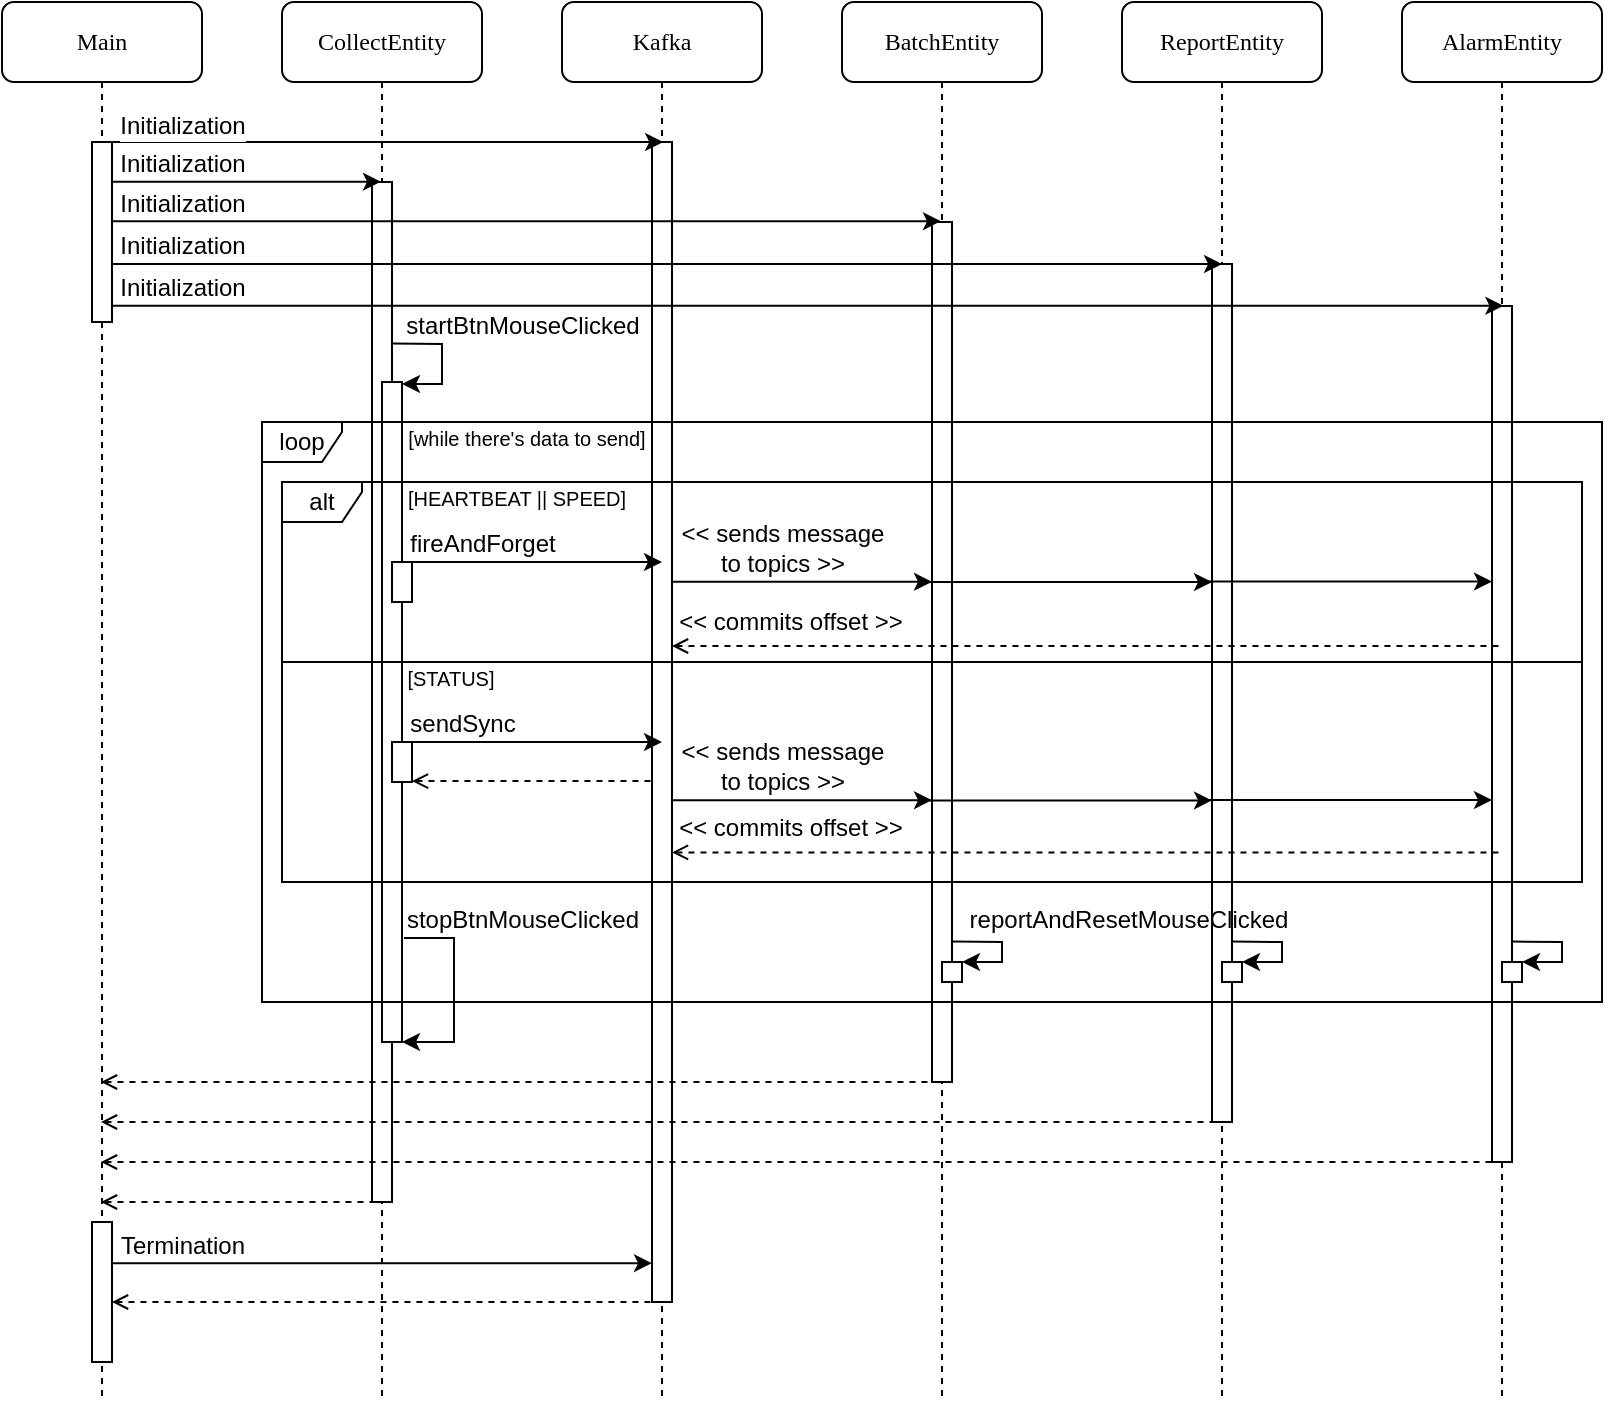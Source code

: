 <mxfile version="12.9.14" type="device"><diagram name="Page-1" id="13e1069c-82ec-6db2-03f1-153e76fe0fe0"><mxGraphModel dx="1346" dy="853" grid="1" gridSize="10" guides="1" tooltips="1" connect="1" arrows="1" fold="1" page="1" pageScale="1" pageWidth="1100" pageHeight="850" background="#ffffff" math="0" shadow="0"><root><mxCell id="0"/><mxCell id="1" parent="0"/><mxCell id="4a1-ibxhv5awz40daSbl-135" value="CollectEntity" style="shape=umlLifeline;perimeter=lifelinePerimeter;whiteSpace=wrap;html=1;container=1;collapsible=0;recursiveResize=0;outlineConnect=0;rounded=1;shadow=0;comic=0;labelBackgroundColor=none;strokeWidth=1;fontFamily=Verdana;fontSize=12;align=center;" parent="1" vertex="1"><mxGeometry x="140" width="100" height="700" as="geometry"/></mxCell><mxCell id="4a1-ibxhv5awz40daSbl-139" value="" style="html=1;points=[];perimeter=orthogonalPerimeter;rounded=0;shadow=0;comic=0;labelBackgroundColor=none;strokeWidth=1;fontFamily=Verdana;fontSize=12;align=center;" parent="4a1-ibxhv5awz40daSbl-135" vertex="1"><mxGeometry x="45" y="90" width="10" height="510" as="geometry"/></mxCell><mxCell id="7baba1c4bc27f4b0-8" value="Main" style="shape=umlLifeline;perimeter=lifelinePerimeter;whiteSpace=wrap;html=1;container=1;collapsible=0;recursiveResize=0;outlineConnect=0;rounded=1;shadow=0;comic=0;labelBackgroundColor=none;strokeWidth=1;fontFamily=Verdana;fontSize=12;align=center;" parent="1" vertex="1"><mxGeometry width="100" height="700" as="geometry"/></mxCell><mxCell id="7baba1c4bc27f4b0-9" value="" style="html=1;points=[];perimeter=orthogonalPerimeter;rounded=0;shadow=0;comic=0;labelBackgroundColor=none;strokeWidth=1;fontFamily=Verdana;fontSize=12;align=center;" parent="7baba1c4bc27f4b0-8" vertex="1"><mxGeometry x="45" y="610" width="10" height="70" as="geometry"/></mxCell><mxCell id="TXCffxyCxp8v8nEO5XH9-106" value="" style="html=1;points=[];perimeter=orthogonalPerimeter;rounded=0;shadow=0;comic=0;labelBackgroundColor=none;strokeWidth=1;fontFamily=Verdana;fontSize=12;align=center;" vertex="1" parent="7baba1c4bc27f4b0-8"><mxGeometry x="45" y="70" width="10" height="90" as="geometry"/></mxCell><mxCell id="V5M1DHcLQwdh3jE3gI5y-17" style="edgeStyle=none;rounded=0;orthogonalLoop=1;jettySize=auto;html=1;entryX=1;entryY=0.174;entryDx=0;entryDy=0;entryPerimeter=0;dashed=1;" parent="1" edge="1"><mxGeometry relative="1" as="geometry"><mxPoint x="290" y="240.02" as="targetPoint"/><Array as="points"><mxPoint x="440" y="240"/></Array></mxGeometry></mxCell><mxCell id="4a1-ibxhv5awz40daSbl-137" value="BatchEntity" style="shape=umlLifeline;perimeter=lifelinePerimeter;whiteSpace=wrap;html=1;container=1;collapsible=0;recursiveResize=0;outlineConnect=0;rounded=1;shadow=0;comic=0;labelBackgroundColor=none;strokeWidth=1;fontFamily=Verdana;fontSize=12;align=center;" parent="1" vertex="1"><mxGeometry x="420" width="100" height="700" as="geometry"/></mxCell><mxCell id="4a1-ibxhv5awz40daSbl-142" value="" style="html=1;points=[];perimeter=orthogonalPerimeter;rounded=0;shadow=0;comic=0;labelBackgroundColor=none;strokeWidth=1;fontFamily=Verdana;fontSize=12;align=center;" parent="4a1-ibxhv5awz40daSbl-137" vertex="1"><mxGeometry x="45" y="110" width="10" height="430" as="geometry"/></mxCell><mxCell id="4a1-ibxhv5awz40daSbl-140" style="edgeStyle=none;rounded=0;orthogonalLoop=1;jettySize=auto;html=1;" parent="1" edge="1"><mxGeometry relative="1" as="geometry"><mxPoint x="55" y="89.82" as="sourcePoint"/><mxPoint x="189.5" y="89.82" as="targetPoint"/></mxGeometry></mxCell><mxCell id="4a1-ibxhv5awz40daSbl-141" value="Initialization" style="text;html=1;align=center;verticalAlign=middle;resizable=0;points=[];labelBackgroundColor=#ffffff;" parent="4a1-ibxhv5awz40daSbl-140" vertex="1" connectable="0"><mxGeometry x="0.254" y="-3" relative="1" as="geometry"><mxPoint x="-49.81" y="-11.82" as="offset"/></mxGeometry></mxCell><mxCell id="TXCffxyCxp8v8nEO5XH9-2" value="AlarmEntity" style="shape=umlLifeline;perimeter=lifelinePerimeter;whiteSpace=wrap;html=1;container=1;collapsible=0;recursiveResize=0;outlineConnect=0;rounded=1;shadow=0;comic=0;labelBackgroundColor=none;strokeWidth=1;fontFamily=Verdana;fontSize=12;align=center;" vertex="1" parent="1"><mxGeometry x="700" width="100" height="700" as="geometry"/></mxCell><mxCell id="TXCffxyCxp8v8nEO5XH9-3" value="" style="html=1;points=[];perimeter=orthogonalPerimeter;rounded=0;shadow=0;comic=0;labelBackgroundColor=none;strokeWidth=1;fontFamily=Verdana;fontSize=12;align=center;" vertex="1" parent="TXCffxyCxp8v8nEO5XH9-2"><mxGeometry x="45" y="152" width="10" height="428" as="geometry"/></mxCell><mxCell id="TXCffxyCxp8v8nEO5XH9-4" value="ReportEntity" style="shape=umlLifeline;perimeter=lifelinePerimeter;whiteSpace=wrap;html=1;container=1;collapsible=0;recursiveResize=0;outlineConnect=0;rounded=1;shadow=0;comic=0;labelBackgroundColor=none;strokeWidth=1;fontFamily=Verdana;fontSize=12;align=center;" vertex="1" parent="1"><mxGeometry x="560" width="100" height="700" as="geometry"/></mxCell><mxCell id="TXCffxyCxp8v8nEO5XH9-5" value="" style="html=1;points=[];perimeter=orthogonalPerimeter;rounded=0;shadow=0;comic=0;labelBackgroundColor=none;strokeWidth=1;fontFamily=Verdana;fontSize=12;align=center;" vertex="1" parent="TXCffxyCxp8v8nEO5XH9-4"><mxGeometry x="45" y="131" width="10" height="429" as="geometry"/></mxCell><mxCell id="TXCffxyCxp8v8nEO5XH9-14" value="Kafka" style="shape=umlLifeline;perimeter=lifelinePerimeter;whiteSpace=wrap;html=1;container=1;collapsible=0;recursiveResize=0;outlineConnect=0;rounded=1;shadow=0;comic=0;labelBackgroundColor=none;strokeWidth=1;fontFamily=Verdana;fontSize=12;align=center;" vertex="1" parent="1"><mxGeometry x="280" width="100" height="700" as="geometry"/></mxCell><mxCell id="TXCffxyCxp8v8nEO5XH9-15" value="" style="html=1;points=[];perimeter=orthogonalPerimeter;rounded=0;shadow=0;comic=0;labelBackgroundColor=none;strokeWidth=1;fontFamily=Verdana;fontSize=12;align=center;" vertex="1" parent="TXCffxyCxp8v8nEO5XH9-14"><mxGeometry x="45" y="70" width="10" height="580" as="geometry"/></mxCell><mxCell id="TXCffxyCxp8v8nEO5XH9-16" style="edgeStyle=none;rounded=0;orthogonalLoop=1;jettySize=auto;html=1;exitX=1.029;exitY=0.08;exitDx=0;exitDy=0;exitPerimeter=0;" edge="1" parent="1" target="TXCffxyCxp8v8nEO5XH9-20"><mxGeometry relative="1" as="geometry"><mxPoint x="195.29" y="170.8" as="sourcePoint"/><mxPoint x="250" y="231" as="targetPoint"/><Array as="points"><mxPoint x="220" y="171"/><mxPoint x="220" y="191"/></Array></mxGeometry></mxCell><mxCell id="TXCffxyCxp8v8nEO5XH9-17" value="startBtnMouseClicked" style="text;html=1;align=center;verticalAlign=middle;resizable=0;points=[];labelBackgroundColor=#ffffff;" vertex="1" connectable="0" parent="TXCffxyCxp8v8nEO5XH9-16"><mxGeometry x="0.254" y="-3" relative="1" as="geometry"><mxPoint x="43" y="-24.77" as="offset"/></mxGeometry></mxCell><mxCell id="TXCffxyCxp8v8nEO5XH9-29" style="edgeStyle=none;rounded=0;orthogonalLoop=1;jettySize=auto;html=1;entryX=0.56;entryY=0;entryDx=0;entryDy=0;entryPerimeter=0;" edge="1" parent="1" source="7baba1c4bc27f4b0-8" target="TXCffxyCxp8v8nEO5XH9-15"><mxGeometry relative="1" as="geometry"><mxPoint x="55.5" y="70" as="sourcePoint"/><mxPoint x="190" y="70.0" as="targetPoint"/></mxGeometry></mxCell><mxCell id="TXCffxyCxp8v8nEO5XH9-30" value="Initialization" style="text;html=1;align=center;verticalAlign=middle;resizable=0;points=[];labelBackgroundColor=#ffffff;" vertex="1" connectable="0" parent="TXCffxyCxp8v8nEO5XH9-29"><mxGeometry x="0.254" y="-3" relative="1" as="geometry"><mxPoint x="-136.1" y="-11" as="offset"/></mxGeometry></mxCell><mxCell id="TXCffxyCxp8v8nEO5XH9-12" style="edgeStyle=none;rounded=0;orthogonalLoop=1;jettySize=auto;html=1;entryX=0.569;entryY=0.001;entryDx=0;entryDy=0;entryPerimeter=0;" edge="1" parent="1"><mxGeometry relative="1" as="geometry"><mxPoint x="55" y="151.87" as="sourcePoint"/><mxPoint x="750.69" y="151.87" as="targetPoint"/></mxGeometry></mxCell><mxCell id="TXCffxyCxp8v8nEO5XH9-13" value="Initialization" style="text;html=1;align=center;verticalAlign=middle;resizable=0;points=[];labelBackgroundColor=#ffffff;" vertex="1" connectable="0" parent="TXCffxyCxp8v8nEO5XH9-12"><mxGeometry x="0.275" y="1" relative="1" as="geometry"><mxPoint x="-408.45" y="-7.82" as="offset"/></mxGeometry></mxCell><mxCell id="TXCffxyCxp8v8nEO5XH9-10" style="edgeStyle=none;rounded=0;orthogonalLoop=1;jettySize=auto;html=1;entryX=0.505;entryY=0;entryDx=0;entryDy=0;entryPerimeter=0;" edge="1" parent="1"><mxGeometry relative="1" as="geometry"><mxPoint x="55" y="131.0" as="sourcePoint"/><mxPoint x="610.05" y="131.0" as="targetPoint"/></mxGeometry></mxCell><mxCell id="TXCffxyCxp8v8nEO5XH9-11" value="Initialization" style="text;html=1;align=center;verticalAlign=middle;resizable=0;points=[];labelBackgroundColor=#ffffff;" vertex="1" connectable="0" parent="TXCffxyCxp8v8nEO5XH9-10"><mxGeometry x="0.254" y="-3" relative="1" as="geometry"><mxPoint x="-313.28" y="-11.82" as="offset"/></mxGeometry></mxCell><mxCell id="4a1-ibxhv5awz40daSbl-143" style="edgeStyle=none;rounded=0;orthogonalLoop=1;jettySize=auto;html=1;" parent="1" edge="1"><mxGeometry relative="1" as="geometry"><mxPoint x="55" y="109.59" as="sourcePoint"/><mxPoint x="469.5" y="109.59" as="targetPoint"/></mxGeometry></mxCell><mxCell id="4a1-ibxhv5awz40daSbl-144" value="Initialization" style="text;html=1;align=center;verticalAlign=middle;resizable=0;points=[];labelBackgroundColor=#ffffff;" parent="4a1-ibxhv5awz40daSbl-143" vertex="1" connectable="0"><mxGeometry x="0.275" y="1" relative="1" as="geometry"><mxPoint x="-229.14" y="-7.82" as="offset"/></mxGeometry></mxCell><mxCell id="TXCffxyCxp8v8nEO5XH9-20" value="" style="html=1;points=[];perimeter=orthogonalPerimeter;rounded=0;shadow=0;comic=0;labelBackgroundColor=none;strokeWidth=1;fontFamily=Verdana;fontSize=12;align=center;" vertex="1" parent="1"><mxGeometry x="190" y="190" width="10" height="330" as="geometry"/></mxCell><mxCell id="TXCffxyCxp8v8nEO5XH9-35" value="loop" style="shape=umlFrame;whiteSpace=wrap;html=1;width=40;height=20;" vertex="1" parent="1"><mxGeometry x="130" y="210" width="670" height="290" as="geometry"/></mxCell><mxCell id="TXCffxyCxp8v8nEO5XH9-36" value="alt" style="shape=umlFrame;whiteSpace=wrap;html=1;width=40;height=20;" vertex="1" parent="1"><mxGeometry x="140" y="240" width="650" height="90" as="geometry"/></mxCell><mxCell id="TXCffxyCxp8v8nEO5XH9-38" value="" style="html=1;fillColor=none;" vertex="1" parent="1"><mxGeometry x="140" y="330" width="650" height="110" as="geometry"/></mxCell><mxCell id="TXCffxyCxp8v8nEO5XH9-39" value="&lt;font style=&quot;font-size: 10px&quot;&gt;[HEARTBEAT || SPEED]&lt;/font&gt;" style="text;html=1;align=center;verticalAlign=middle;resizable=0;points=[];labelBackgroundColor=#ffffff;" vertex="1" connectable="0" parent="1"><mxGeometry x="220" y="245.0" as="geometry"><mxPoint x="36.55" y="3.18" as="offset"/></mxGeometry></mxCell><mxCell id="TXCffxyCxp8v8nEO5XH9-41" value="&lt;font style=&quot;font-size: 10px&quot;&gt;[STATUS]&lt;/font&gt;" style="text;html=1;align=center;verticalAlign=middle;resizable=0;points=[];labelBackgroundColor=#ffffff;" vertex="1" connectable="0" parent="1"><mxGeometry x="187" y="335.0" as="geometry"><mxPoint x="36.55" y="3.18" as="offset"/></mxGeometry></mxCell><mxCell id="TXCffxyCxp8v8nEO5XH9-43" style="edgeStyle=none;rounded=0;orthogonalLoop=1;jettySize=auto;html=1;" edge="1" parent="1"><mxGeometry relative="1" as="geometry"><mxPoint x="200" y="280" as="sourcePoint"/><mxPoint x="330" y="280" as="targetPoint"/></mxGeometry></mxCell><mxCell id="TXCffxyCxp8v8nEO5XH9-44" value="fireAndForget" style="text;html=1;align=center;verticalAlign=middle;resizable=0;points=[];labelBackgroundColor=#ffffff;" vertex="1" connectable="0" parent="TXCffxyCxp8v8nEO5XH9-43"><mxGeometry x="0.254" y="-3" relative="1" as="geometry"><mxPoint x="-41.6" y="-11.82" as="offset"/></mxGeometry></mxCell><mxCell id="TXCffxyCxp8v8nEO5XH9-45" value="" style="html=1;points=[];perimeter=orthogonalPerimeter;rounded=0;shadow=0;comic=0;labelBackgroundColor=none;strokeWidth=1;fontFamily=Verdana;fontSize=12;align=center;" vertex="1" parent="1"><mxGeometry x="195" y="280" width="10" height="20" as="geometry"/></mxCell><mxCell id="TXCffxyCxp8v8nEO5XH9-46" style="edgeStyle=none;rounded=0;orthogonalLoop=1;jettySize=auto;html=1;" edge="1" parent="1"><mxGeometry relative="1" as="geometry"><mxPoint x="200" y="370" as="sourcePoint"/><mxPoint x="330" y="370" as="targetPoint"/></mxGeometry></mxCell><mxCell id="TXCffxyCxp8v8nEO5XH9-47" value="sendSync" style="text;html=1;align=center;verticalAlign=middle;resizable=0;points=[];labelBackgroundColor=#ffffff;" vertex="1" connectable="0" parent="TXCffxyCxp8v8nEO5XH9-46"><mxGeometry x="0.254" y="-3" relative="1" as="geometry"><mxPoint x="-51.71" y="-11.82" as="offset"/></mxGeometry></mxCell><mxCell id="TXCffxyCxp8v8nEO5XH9-48" value="" style="html=1;points=[];perimeter=orthogonalPerimeter;rounded=0;shadow=0;comic=0;labelBackgroundColor=none;strokeWidth=1;fontFamily=Verdana;fontSize=12;align=center;" vertex="1" parent="1"><mxGeometry x="195" y="370" width="10" height="20" as="geometry"/></mxCell><mxCell id="TXCffxyCxp8v8nEO5XH9-49" style="edgeStyle=none;rounded=0;orthogonalLoop=1;jettySize=auto;html=1;dashed=1;startArrow=open;startFill=0;endArrow=none;endFill=0;" edge="1" parent="1"><mxGeometry relative="1" as="geometry"><mxPoint x="205" y="389.52" as="sourcePoint"/><mxPoint x="325" y="389.52" as="targetPoint"/></mxGeometry></mxCell><mxCell id="TXCffxyCxp8v8nEO5XH9-51" value="&lt;font style=&quot;font-size: 10px&quot;&gt;[while there's data to send]&lt;br&gt;&lt;/font&gt;" style="text;html=1;align=center;verticalAlign=middle;resizable=0;points=[];labelBackgroundColor=#ffffff;" vertex="1" connectable="0" parent="1"><mxGeometry x="225" y="215.0" as="geometry"><mxPoint x="36.55" y="3.18" as="offset"/></mxGeometry></mxCell><mxCell id="TXCffxyCxp8v8nEO5XH9-62" style="edgeStyle=none;rounded=0;orthogonalLoop=1;jettySize=auto;html=1;exitX=1.029;exitY=0.08;exitDx=0;exitDy=0;exitPerimeter=0;" edge="1" parent="1" target="TXCffxyCxp8v8nEO5XH9-20"><mxGeometry relative="1" as="geometry"><mxPoint x="201.0" y="468.0" as="sourcePoint"/><mxPoint x="200.33" y="522.7" as="targetPoint"/><Array as="points"><mxPoint x="226" y="468"/><mxPoint x="226" y="520"/></Array></mxGeometry></mxCell><mxCell id="TXCffxyCxp8v8nEO5XH9-63" value="stopBtnMouseClicked" style="text;html=1;align=center;verticalAlign=middle;resizable=0;points=[];labelBackgroundColor=#ffffff;" vertex="1" connectable="0" parent="TXCffxyCxp8v8nEO5XH9-62"><mxGeometry x="0.254" y="-3" relative="1" as="geometry"><mxPoint x="37.06" y="-48.57" as="offset"/></mxGeometry></mxCell><mxCell id="TXCffxyCxp8v8nEO5XH9-64" style="edgeStyle=none;rounded=0;orthogonalLoop=1;jettySize=auto;html=1;" edge="1" parent="1"><mxGeometry relative="1" as="geometry"><mxPoint x="335" y="289.88" as="sourcePoint"/><mxPoint x="465" y="289.88" as="targetPoint"/></mxGeometry></mxCell><mxCell id="TXCffxyCxp8v8nEO5XH9-65" value="&amp;lt;&amp;lt; sends message&lt;br&gt;to topics &amp;gt;&amp;gt;" style="text;html=1;align=center;verticalAlign=middle;resizable=0;points=[];labelBackgroundColor=#ffffff;" vertex="1" connectable="0" parent="TXCffxyCxp8v8nEO5XH9-64"><mxGeometry x="0.254" y="-3" relative="1" as="geometry"><mxPoint x="-26.38" y="-19.88" as="offset"/></mxGeometry></mxCell><mxCell id="TXCffxyCxp8v8nEO5XH9-66" style="edgeStyle=none;rounded=0;orthogonalLoop=1;jettySize=auto;html=1;" edge="1" parent="1"><mxGeometry relative="1" as="geometry"><mxPoint x="460" y="290" as="sourcePoint"/><mxPoint x="605" y="290" as="targetPoint"/></mxGeometry></mxCell><mxCell id="TXCffxyCxp8v8nEO5XH9-69" style="edgeStyle=none;rounded=0;orthogonalLoop=1;jettySize=auto;html=1;" edge="1" parent="1"><mxGeometry relative="1" as="geometry"><mxPoint x="600" y="289.8" as="sourcePoint"/><mxPoint x="745" y="289.8" as="targetPoint"/></mxGeometry></mxCell><mxCell id="TXCffxyCxp8v8nEO5XH9-71" style="edgeStyle=none;rounded=0;orthogonalLoop=1;jettySize=auto;html=1;dashed=1;startArrow=open;startFill=0;endArrow=none;endFill=0;" edge="1" parent="1"><mxGeometry relative="1" as="geometry"><mxPoint x="335" y="322" as="sourcePoint"/><mxPoint x="750" y="322" as="targetPoint"/></mxGeometry></mxCell><mxCell id="TXCffxyCxp8v8nEO5XH9-73" value="&amp;lt;&amp;lt; commits offset &amp;gt;&amp;gt;" style="text;html=1;align=center;verticalAlign=middle;resizable=0;points=[];labelBackgroundColor=#ffffff;" vertex="1" connectable="0" parent="1"><mxGeometry x="420.0" y="330" as="geometry"><mxPoint x="-26.38" y="-19.88" as="offset"/></mxGeometry></mxCell><mxCell id="TXCffxyCxp8v8nEO5XH9-74" style="edgeStyle=none;rounded=0;orthogonalLoop=1;jettySize=auto;html=1;" edge="1" parent="1"><mxGeometry relative="1" as="geometry"><mxPoint x="335" y="399.08" as="sourcePoint"/><mxPoint x="465" y="399.08" as="targetPoint"/></mxGeometry></mxCell><mxCell id="TXCffxyCxp8v8nEO5XH9-75" value="&amp;lt;&amp;lt; sends message&lt;br&gt;to topics &amp;gt;&amp;gt;" style="text;html=1;align=center;verticalAlign=middle;resizable=0;points=[];labelBackgroundColor=#ffffff;" vertex="1" connectable="0" parent="TXCffxyCxp8v8nEO5XH9-74"><mxGeometry x="0.254" y="-3" relative="1" as="geometry"><mxPoint x="-26.38" y="-19.88" as="offset"/></mxGeometry></mxCell><mxCell id="TXCffxyCxp8v8nEO5XH9-76" style="edgeStyle=none;rounded=0;orthogonalLoop=1;jettySize=auto;html=1;" edge="1" parent="1"><mxGeometry relative="1" as="geometry"><mxPoint x="460" y="399.2" as="sourcePoint"/><mxPoint x="605" y="399.2" as="targetPoint"/></mxGeometry></mxCell><mxCell id="TXCffxyCxp8v8nEO5XH9-77" style="edgeStyle=none;rounded=0;orthogonalLoop=1;jettySize=auto;html=1;" edge="1" parent="1"><mxGeometry relative="1" as="geometry"><mxPoint x="600" y="399.0" as="sourcePoint"/><mxPoint x="745" y="399.0" as="targetPoint"/></mxGeometry></mxCell><mxCell id="TXCffxyCxp8v8nEO5XH9-78" style="edgeStyle=none;rounded=0;orthogonalLoop=1;jettySize=auto;html=1;dashed=1;startArrow=open;startFill=0;endArrow=none;endFill=0;" edge="1" parent="1"><mxGeometry relative="1" as="geometry"><mxPoint x="335" y="425.2" as="sourcePoint"/><mxPoint x="750" y="425.2" as="targetPoint"/></mxGeometry></mxCell><mxCell id="TXCffxyCxp8v8nEO5XH9-79" value="&amp;lt;&amp;lt; commits offset &amp;gt;&amp;gt;" style="text;html=1;align=center;verticalAlign=middle;resizable=0;points=[];labelBackgroundColor=#ffffff;" vertex="1" connectable="0" parent="1"><mxGeometry x="420.0" y="433" as="geometry"><mxPoint x="-26.38" y="-19.88" as="offset"/></mxGeometry></mxCell><mxCell id="TXCffxyCxp8v8nEO5XH9-85" style="edgeStyle=none;rounded=0;orthogonalLoop=1;jettySize=auto;html=1;exitX=1.029;exitY=0.08;exitDx=0;exitDy=0;exitPerimeter=0;" edge="1" parent="1" target="TXCffxyCxp8v8nEO5XH9-87"><mxGeometry relative="1" as="geometry"><mxPoint x="475.29" y="469.8" as="sourcePoint"/><mxPoint x="530" y="530" as="targetPoint"/><Array as="points"><mxPoint x="500" y="470"/><mxPoint x="500" y="480"/></Array></mxGeometry></mxCell><mxCell id="TXCffxyCxp8v8nEO5XH9-86" value="reportAndResetMouseClicked" style="text;html=1;align=center;verticalAlign=middle;resizable=0;points=[];labelBackgroundColor=none;" vertex="1" connectable="0" parent="TXCffxyCxp8v8nEO5XH9-85"><mxGeometry x="0.254" y="-3" relative="1" as="geometry"><mxPoint x="63" y="-18.48" as="offset"/></mxGeometry></mxCell><mxCell id="TXCffxyCxp8v8nEO5XH9-87" value="" style="html=1;points=[];perimeter=orthogonalPerimeter;rounded=0;shadow=0;comic=0;labelBackgroundColor=none;strokeWidth=1;fontFamily=Verdana;fontSize=12;align=center;" vertex="1" parent="1"><mxGeometry x="470" y="480" width="10" height="10" as="geometry"/></mxCell><mxCell id="TXCffxyCxp8v8nEO5XH9-88" style="edgeStyle=none;rounded=0;orthogonalLoop=1;jettySize=auto;html=1;exitX=1.029;exitY=0.08;exitDx=0;exitDy=0;exitPerimeter=0;" edge="1" parent="1" target="TXCffxyCxp8v8nEO5XH9-90"><mxGeometry relative="1" as="geometry"><mxPoint x="615.29" y="469.8" as="sourcePoint"/><mxPoint x="670" y="530" as="targetPoint"/><Array as="points"><mxPoint x="640" y="470"/><mxPoint x="640" y="480"/></Array></mxGeometry></mxCell><mxCell id="TXCffxyCxp8v8nEO5XH9-90" value="" style="html=1;points=[];perimeter=orthogonalPerimeter;rounded=0;shadow=0;comic=0;labelBackgroundColor=none;strokeWidth=1;fontFamily=Verdana;fontSize=12;align=center;" vertex="1" parent="1"><mxGeometry x="610" y="480" width="10" height="10" as="geometry"/></mxCell><mxCell id="TXCffxyCxp8v8nEO5XH9-91" style="edgeStyle=none;rounded=0;orthogonalLoop=1;jettySize=auto;html=1;exitX=1.029;exitY=0.08;exitDx=0;exitDy=0;exitPerimeter=0;" edge="1" parent="1" target="TXCffxyCxp8v8nEO5XH9-92"><mxGeometry relative="1" as="geometry"><mxPoint x="755.29" y="469.8" as="sourcePoint"/><mxPoint x="810" y="530" as="targetPoint"/><Array as="points"><mxPoint x="780" y="470"/><mxPoint x="780" y="480"/></Array></mxGeometry></mxCell><mxCell id="TXCffxyCxp8v8nEO5XH9-92" value="" style="html=1;points=[];perimeter=orthogonalPerimeter;rounded=0;shadow=0;comic=0;labelBackgroundColor=none;strokeWidth=1;fontFamily=Verdana;fontSize=12;align=center;" vertex="1" parent="1"><mxGeometry x="750" y="480" width="10" height="10" as="geometry"/></mxCell><mxCell id="TXCffxyCxp8v8nEO5XH9-99" style="edgeStyle=none;rounded=0;orthogonalLoop=1;jettySize=auto;html=1;dashed=1;startArrow=open;startFill=0;endArrow=none;endFill=0;" edge="1" parent="1"><mxGeometry relative="1" as="geometry"><mxPoint x="49.5" y="540" as="sourcePoint"/><mxPoint x="470" y="540" as="targetPoint"/></mxGeometry></mxCell><mxCell id="TXCffxyCxp8v8nEO5XH9-100" style="edgeStyle=none;rounded=0;orthogonalLoop=1;jettySize=auto;html=1;dashed=1;startArrow=open;startFill=0;endArrow=none;endFill=0;" edge="1" parent="1"><mxGeometry relative="1" as="geometry"><mxPoint x="49.5" y="560" as="sourcePoint"/><mxPoint x="607.68" y="560" as="targetPoint"/></mxGeometry></mxCell><mxCell id="TXCffxyCxp8v8nEO5XH9-101" style="edgeStyle=none;rounded=0;orthogonalLoop=1;jettySize=auto;html=1;dashed=1;startArrow=open;startFill=0;endArrow=none;endFill=0;" edge="1" parent="1"><mxGeometry relative="1" as="geometry"><mxPoint x="49.5" y="580" as="sourcePoint"/><mxPoint x="747.68" y="580" as="targetPoint"/></mxGeometry></mxCell><mxCell id="TXCffxyCxp8v8nEO5XH9-102" style="edgeStyle=none;rounded=0;orthogonalLoop=1;jettySize=auto;html=1;dashed=1;startArrow=open;startFill=0;endArrow=none;endFill=0;" edge="1" parent="1"><mxGeometry relative="1" as="geometry"><mxPoint x="49.5" y="600" as="sourcePoint"/><mxPoint x="190" y="600" as="targetPoint"/></mxGeometry></mxCell><mxCell id="TXCffxyCxp8v8nEO5XH9-103" style="edgeStyle=none;rounded=0;orthogonalLoop=1;jettySize=auto;html=1;exitX=1.04;exitY=0.294;exitDx=0;exitDy=0;exitPerimeter=0;" edge="1" parent="1" source="7baba1c4bc27f4b0-9"><mxGeometry relative="1" as="geometry"><mxPoint x="56" y="625" as="sourcePoint"/><mxPoint x="325" y="630.58" as="targetPoint"/></mxGeometry></mxCell><mxCell id="TXCffxyCxp8v8nEO5XH9-104" value="Termination" style="text;html=1;align=center;verticalAlign=middle;resizable=0;points=[];labelBackgroundColor=#ffffff;" vertex="1" connectable="0" parent="TXCffxyCxp8v8nEO5XH9-103"><mxGeometry x="0.254" y="-3" relative="1" as="geometry"><mxPoint x="-134.36" y="-12" as="offset"/></mxGeometry></mxCell><mxCell id="TXCffxyCxp8v8nEO5XH9-105" style="edgeStyle=none;rounded=0;orthogonalLoop=1;jettySize=auto;html=1;dashed=1;startArrow=open;startFill=0;endArrow=none;endFill=0;" edge="1" parent="1" source="7baba1c4bc27f4b0-9"><mxGeometry relative="1" as="geometry"><mxPoint x="192" y="650" as="sourcePoint"/><mxPoint x="327" y="650" as="targetPoint"/></mxGeometry></mxCell></root></mxGraphModel></diagram></mxfile>